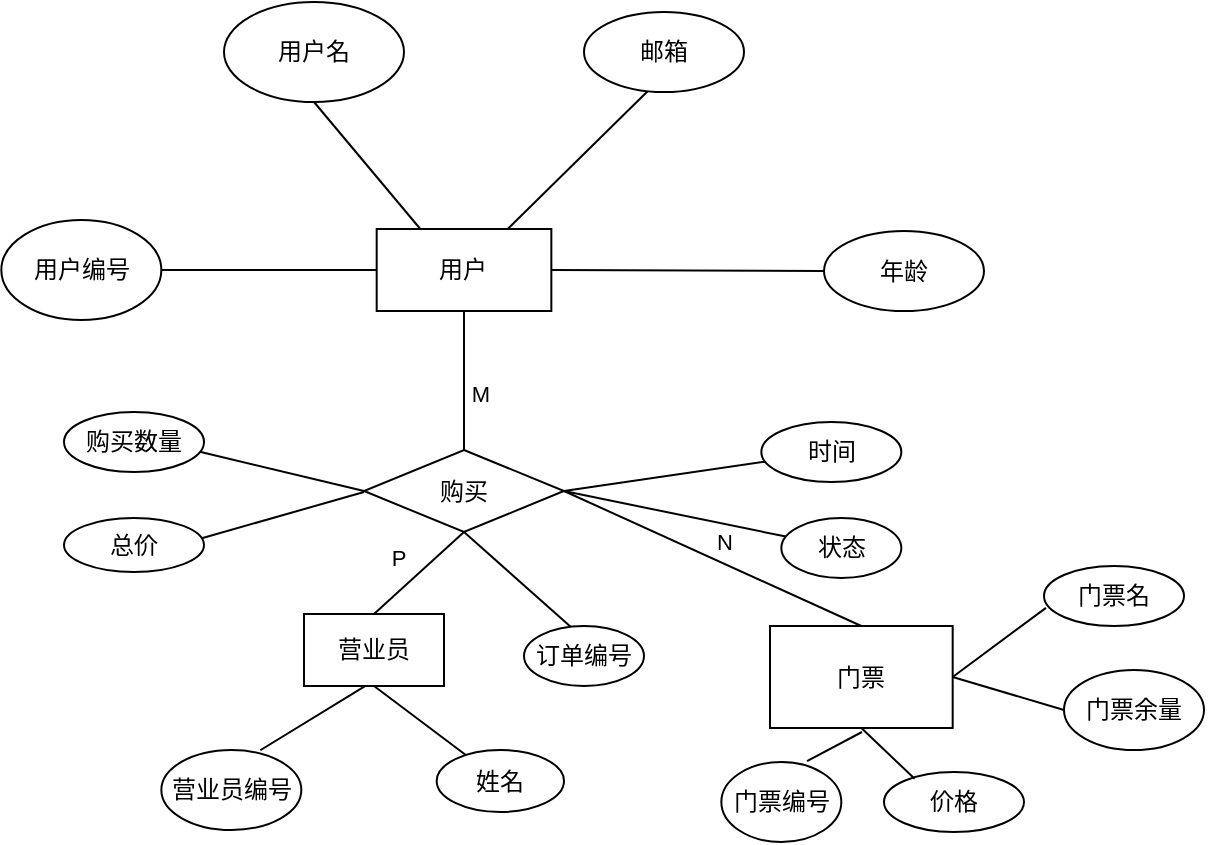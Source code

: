 <mxfile version="22.1.15" type="device">
  <diagram name="第 1 页" id="0L0xHpYgxT2nLlP7w6Iy">
    <mxGraphModel dx="863" dy="525" grid="1" gridSize="10" guides="1" tooltips="1" connect="1" arrows="1" fold="1" page="1" pageScale="1" pageWidth="827" pageHeight="1169" math="0" shadow="0">
      <root>
        <mxCell id="0" />
        <mxCell id="1" parent="0" />
        <mxCell id="yl0QPCInXAbFnPWnVZwa-1" value="营业员" style="rounded=0;whiteSpace=wrap;html=1;" parent="1" vertex="1">
          <mxGeometry x="280" y="591" width="70" height="36" as="geometry" />
        </mxCell>
        <mxCell id="yl0QPCInXAbFnPWnVZwa-4" value="" style="endArrow=none;html=1;rounded=0;exitX=0.5;exitY=1;exitDx=0;exitDy=0;" parent="1" edge="1" target="7fkhLobN1gcUfnk_-H-1-2" source="yl0QPCInXAbFnPWnVZwa-1">
          <mxGeometry width="50" height="50" relative="1" as="geometry">
            <mxPoint x="240" y="752.66" as="sourcePoint" />
            <mxPoint x="280" y="782.66" as="targetPoint" />
          </mxGeometry>
        </mxCell>
        <mxCell id="yl0QPCInXAbFnPWnVZwa-5" value="" style="endArrow=none;html=1;rounded=0;exitX=0.707;exitY=0.003;exitDx=0;exitDy=0;exitPerimeter=0;entryX=0.436;entryY=1.003;entryDx=0;entryDy=0;entryPerimeter=0;" parent="1" source="7fkhLobN1gcUfnk_-H-1-1" edge="1" target="yl0QPCInXAbFnPWnVZwa-1">
          <mxGeometry width="50" height="50" relative="1" as="geometry">
            <mxPoint x="262.99" y="663.64" as="sourcePoint" />
            <mxPoint x="310" y="630" as="targetPoint" />
          </mxGeometry>
        </mxCell>
        <mxCell id="yl0QPCInXAbFnPWnVZwa-6" value="门票" style="rounded=0;whiteSpace=wrap;html=1;" parent="1" vertex="1">
          <mxGeometry x="513.01" y="597" width="91.33" height="51" as="geometry" />
        </mxCell>
        <mxCell id="yl0QPCInXAbFnPWnVZwa-15" value="用户" style="rounded=0;whiteSpace=wrap;html=1;" parent="1" vertex="1">
          <mxGeometry x="316.34" y="398.5" width="87.33" height="41" as="geometry" />
        </mxCell>
        <mxCell id="yl0QPCInXAbFnPWnVZwa-20" value="" style="endArrow=none;html=1;rounded=0;entryX=0;entryY=0.5;entryDx=0;entryDy=0;" parent="1" source="7fkhLobN1gcUfnk_-H-1-22" target="yl0QPCInXAbFnPWnVZwa-15" edge="1">
          <mxGeometry width="50" height="50" relative="1" as="geometry">
            <mxPoint x="212.67" y="419" as="sourcePoint" />
            <mxPoint x="322.67" y="449" as="targetPoint" />
          </mxGeometry>
        </mxCell>
        <mxCell id="yl0QPCInXAbFnPWnVZwa-21" value="" style="endArrow=none;html=1;rounded=0;exitX=0.5;exitY=1;exitDx=0;exitDy=0;entryX=0.25;entryY=0;entryDx=0;entryDy=0;" parent="1" source="7fkhLobN1gcUfnk_-H-1-26" target="yl0QPCInXAbFnPWnVZwa-15" edge="1">
          <mxGeometry width="50" height="50" relative="1" as="geometry">
            <mxPoint x="292.67" y="339" as="sourcePoint" />
            <mxPoint x="272.67" y="329" as="targetPoint" />
          </mxGeometry>
        </mxCell>
        <mxCell id="yl0QPCInXAbFnPWnVZwa-22" value="" style="endArrow=none;html=1;rounded=0;entryX=1;entryY=0.5;entryDx=0;entryDy=0;exitX=0;exitY=0.5;exitDx=0;exitDy=0;" parent="1" source="7fkhLobN1gcUfnk_-H-1-24" target="yl0QPCInXAbFnPWnVZwa-15" edge="1">
          <mxGeometry width="50" height="50" relative="1" as="geometry">
            <mxPoint x="532.67" y="419" as="sourcePoint" />
            <mxPoint x="442.67" y="449" as="targetPoint" />
          </mxGeometry>
        </mxCell>
        <mxCell id="yl0QPCInXAbFnPWnVZwa-23" value="" style="endArrow=none;html=1;rounded=0;exitX=0.404;exitY=0.979;exitDx=0;exitDy=0;entryX=0.75;entryY=0;entryDx=0;entryDy=0;exitPerimeter=0;" parent="1" source="7fkhLobN1gcUfnk_-H-1-25" target="yl0QPCInXAbFnPWnVZwa-15" edge="1">
          <mxGeometry width="50" height="50" relative="1" as="geometry">
            <mxPoint x="448.67" y="339" as="sourcePoint" />
            <mxPoint x="406.67" y="449" as="targetPoint" />
          </mxGeometry>
        </mxCell>
        <mxCell id="yl0QPCInXAbFnPWnVZwa-24" value="购买" style="rhombus;whiteSpace=wrap;html=1;" parent="1" vertex="1">
          <mxGeometry x="310" y="509" width="100" height="41" as="geometry" />
        </mxCell>
        <mxCell id="yl0QPCInXAbFnPWnVZwa-26" value="" style="endArrow=none;html=1;rounded=0;entryX=1;entryY=0.5;entryDx=0;entryDy=0;exitX=0.5;exitY=0;exitDx=0;exitDy=0;" parent="1" source="yl0QPCInXAbFnPWnVZwa-6" target="yl0QPCInXAbFnPWnVZwa-24" edge="1">
          <mxGeometry width="50" height="50" relative="1" as="geometry">
            <mxPoint x="398.67" y="689" as="sourcePoint" />
            <mxPoint x="448.67" y="639" as="targetPoint" />
          </mxGeometry>
        </mxCell>
        <mxCell id="yl0QPCInXAbFnPWnVZwa-32" value="N" style="edgeLabel;html=1;align=center;verticalAlign=middle;resizable=0;points=[];" parent="yl0QPCInXAbFnPWnVZwa-26" vertex="1" connectable="0">
          <mxGeometry x="0.098" relative="1" as="geometry">
            <mxPoint x="13" y="-5" as="offset" />
          </mxGeometry>
        </mxCell>
        <mxCell id="yl0QPCInXAbFnPWnVZwa-28" value="" style="endArrow=none;html=1;rounded=0;exitX=0.5;exitY=0;exitDx=0;exitDy=0;entryX=0.5;entryY=1;entryDx=0;entryDy=0;" parent="1" source="yl0QPCInXAbFnPWnVZwa-1" target="yl0QPCInXAbFnPWnVZwa-24" edge="1">
          <mxGeometry width="50" height="50" relative="1" as="geometry">
            <mxPoint x="248.67" y="639" as="sourcePoint" />
            <mxPoint x="318.67" y="589" as="targetPoint" />
          </mxGeometry>
        </mxCell>
        <mxCell id="yl0QPCInXAbFnPWnVZwa-33" value="P" style="edgeLabel;html=1;align=center;verticalAlign=middle;resizable=0;points=[];" parent="yl0QPCInXAbFnPWnVZwa-28" vertex="1" connectable="0">
          <mxGeometry x="0.032" y="2" relative="1" as="geometry">
            <mxPoint x="-10" y="-6" as="offset" />
          </mxGeometry>
        </mxCell>
        <mxCell id="yl0QPCInXAbFnPWnVZwa-29" value="" style="endArrow=none;html=1;rounded=0;exitX=0.5;exitY=0;exitDx=0;exitDy=0;entryX=0.5;entryY=1;entryDx=0;entryDy=0;" parent="1" source="yl0QPCInXAbFnPWnVZwa-24" edge="1" target="yl0QPCInXAbFnPWnVZwa-15">
          <mxGeometry width="50" height="50" relative="1" as="geometry">
            <mxPoint x="322.67" y="509" as="sourcePoint" />
            <mxPoint x="368.67" y="449" as="targetPoint" />
          </mxGeometry>
        </mxCell>
        <mxCell id="yl0QPCInXAbFnPWnVZwa-31" value="M" style="edgeLabel;html=1;align=center;verticalAlign=middle;resizable=0;points=[];" parent="yl0QPCInXAbFnPWnVZwa-29" vertex="1" connectable="0">
          <mxGeometry x="-0.13" y="3" relative="1" as="geometry">
            <mxPoint x="11" y="2" as="offset" />
          </mxGeometry>
        </mxCell>
        <mxCell id="yl0QPCInXAbFnPWnVZwa-39" value="" style="endArrow=none;html=1;rounded=0;exitX=1;exitY=0.5;exitDx=0;exitDy=0;" parent="1" target="7fkhLobN1gcUfnk_-H-1-8" edge="1" source="yl0QPCInXAbFnPWnVZwa-24">
          <mxGeometry width="50" height="50" relative="1" as="geometry">
            <mxPoint x="458.67" y="574" as="sourcePoint" />
            <mxPoint x="550.386" y="590.716" as="targetPoint" />
          </mxGeometry>
        </mxCell>
        <mxCell id="yl0QPCInXAbFnPWnVZwa-41" value="" style="endArrow=none;html=1;rounded=0;entryX=0;entryY=0.5;entryDx=0;entryDy=0;exitX=0.955;exitY=0.655;exitDx=0;exitDy=0;exitPerimeter=0;" parent="1" source="7fkhLobN1gcUfnk_-H-1-4" target="yl0QPCInXAbFnPWnVZwa-24" edge="1">
          <mxGeometry width="50" height="50" relative="1" as="geometry">
            <mxPoint x="238.67" y="519" as="sourcePoint" />
            <mxPoint x="123.67" y="499" as="targetPoint" />
          </mxGeometry>
        </mxCell>
        <mxCell id="yl0QPCInXAbFnPWnVZwa-42" value="" style="endArrow=none;html=1;rounded=0;exitX=1;exitY=0.5;exitDx=0;exitDy=0;" parent="1" source="yl0QPCInXAbFnPWnVZwa-24" target="7fkhLobN1gcUfnk_-H-1-7" edge="1">
          <mxGeometry width="50" height="50" relative="1" as="geometry">
            <mxPoint x="448.67" y="569" as="sourcePoint" />
            <mxPoint x="508.67" y="519" as="targetPoint" />
          </mxGeometry>
        </mxCell>
        <mxCell id="oltE_psI0kAJGoFCheq_-1" value="" style="endArrow=none;html=1;rounded=0;entryX=0.5;entryY=1;entryDx=0;entryDy=0;exitX=0.386;exitY=0.01;exitDx=0;exitDy=0;exitPerimeter=0;" parent="1" source="7fkhLobN1gcUfnk_-H-1-3" target="yl0QPCInXAbFnPWnVZwa-24" edge="1">
          <mxGeometry width="50" height="50" relative="1" as="geometry">
            <mxPoint x="400" y="590" as="sourcePoint" />
            <mxPoint x="398.67" y="559" as="targetPoint" />
          </mxGeometry>
        </mxCell>
        <mxCell id="7fkhLobN1gcUfnk_-H-1-1" value="营业员编号" style="ellipse;whiteSpace=wrap;html=1;" vertex="1" parent="1">
          <mxGeometry x="208.67" y="659" width="70" height="40" as="geometry" />
        </mxCell>
        <mxCell id="7fkhLobN1gcUfnk_-H-1-2" value="姓名" style="ellipse;whiteSpace=wrap;html=1;" vertex="1" parent="1">
          <mxGeometry x="346.34" y="659" width="63.66" height="31" as="geometry" />
        </mxCell>
        <mxCell id="7fkhLobN1gcUfnk_-H-1-3" value="订单编号" style="ellipse;whiteSpace=wrap;html=1;" vertex="1" parent="1">
          <mxGeometry x="390" y="597" width="60" height="30" as="geometry" />
        </mxCell>
        <mxCell id="7fkhLobN1gcUfnk_-H-1-4" value="购买数量" style="ellipse;whiteSpace=wrap;html=1;" vertex="1" parent="1">
          <mxGeometry x="160" y="490" width="70" height="30" as="geometry" />
        </mxCell>
        <mxCell id="7fkhLobN1gcUfnk_-H-1-5" value="总价" style="ellipse;whiteSpace=wrap;html=1;" vertex="1" parent="1">
          <mxGeometry x="160" y="543" width="70" height="27" as="geometry" />
        </mxCell>
        <mxCell id="7fkhLobN1gcUfnk_-H-1-6" value="" style="endArrow=none;html=1;rounded=0;exitX=0.984;exitY=0.375;exitDx=0;exitDy=0;exitPerimeter=0;" edge="1" parent="1" source="7fkhLobN1gcUfnk_-H-1-5">
          <mxGeometry width="50" height="50" relative="1" as="geometry">
            <mxPoint x="380" y="560" as="sourcePoint" />
            <mxPoint x="310" y="530" as="targetPoint" />
          </mxGeometry>
        </mxCell>
        <mxCell id="7fkhLobN1gcUfnk_-H-1-7" value="时间" style="ellipse;whiteSpace=wrap;html=1;" vertex="1" parent="1">
          <mxGeometry x="508.67" y="495" width="70" height="30" as="geometry" />
        </mxCell>
        <mxCell id="7fkhLobN1gcUfnk_-H-1-8" value="状态" style="ellipse;whiteSpace=wrap;html=1;" vertex="1" parent="1">
          <mxGeometry x="518.67" y="543" width="60" height="30" as="geometry" />
        </mxCell>
        <mxCell id="7fkhLobN1gcUfnk_-H-1-9" value="门票编号" style="ellipse;whiteSpace=wrap;html=1;" vertex="1" parent="1">
          <mxGeometry x="488.67" y="665" width="60" height="40" as="geometry" />
        </mxCell>
        <mxCell id="7fkhLobN1gcUfnk_-H-1-10" value="" style="endArrow=none;html=1;rounded=0;exitX=0.714;exitY=-0.01;exitDx=0;exitDy=0;exitPerimeter=0;" edge="1" parent="1" source="7fkhLobN1gcUfnk_-H-1-9">
          <mxGeometry width="50" height="50" relative="1" as="geometry">
            <mxPoint x="380" y="770" as="sourcePoint" />
            <mxPoint x="559" y="650" as="targetPoint" />
          </mxGeometry>
        </mxCell>
        <mxCell id="7fkhLobN1gcUfnk_-H-1-11" value="价格" style="ellipse;whiteSpace=wrap;html=1;" vertex="1" parent="1">
          <mxGeometry x="570" y="670" width="70" height="30" as="geometry" />
        </mxCell>
        <mxCell id="7fkhLobN1gcUfnk_-H-1-13" value="" style="endArrow=none;html=1;rounded=0;entryX=0.219;entryY=0.113;entryDx=0;entryDy=0;entryPerimeter=0;exitX=0.5;exitY=1;exitDx=0;exitDy=0;" edge="1" parent="1" source="yl0QPCInXAbFnPWnVZwa-6" target="7fkhLobN1gcUfnk_-H-1-11">
          <mxGeometry width="50" height="50" relative="1" as="geometry">
            <mxPoint x="380" y="770" as="sourcePoint" />
            <mxPoint x="430" y="720" as="targetPoint" />
          </mxGeometry>
        </mxCell>
        <mxCell id="7fkhLobN1gcUfnk_-H-1-14" value="门票余量" style="ellipse;whiteSpace=wrap;html=1;" vertex="1" parent="1">
          <mxGeometry x="660" y="619" width="70" height="40" as="geometry" />
        </mxCell>
        <mxCell id="7fkhLobN1gcUfnk_-H-1-16" value="门票名" style="ellipse;whiteSpace=wrap;html=1;" vertex="1" parent="1">
          <mxGeometry x="650" y="567" width="70" height="30" as="geometry" />
        </mxCell>
        <mxCell id="7fkhLobN1gcUfnk_-H-1-17" value="" style="endArrow=none;html=1;rounded=0;entryX=0.014;entryY=0.698;entryDx=0;entryDy=0;entryPerimeter=0;exitX=1;exitY=0.5;exitDx=0;exitDy=0;" edge="1" parent="1" source="yl0QPCInXAbFnPWnVZwa-6" target="7fkhLobN1gcUfnk_-H-1-16">
          <mxGeometry width="50" height="50" relative="1" as="geometry">
            <mxPoint x="610" y="610" as="sourcePoint" />
            <mxPoint x="430" y="720" as="targetPoint" />
          </mxGeometry>
        </mxCell>
        <mxCell id="7fkhLobN1gcUfnk_-H-1-20" value="" style="endArrow=none;html=1;rounded=0;entryX=0;entryY=0.5;entryDx=0;entryDy=0;exitX=1;exitY=0.5;exitDx=0;exitDy=0;" edge="1" parent="1" source="yl0QPCInXAbFnPWnVZwa-6" target="7fkhLobN1gcUfnk_-H-1-14">
          <mxGeometry width="50" height="50" relative="1" as="geometry">
            <mxPoint x="380" y="770" as="sourcePoint" />
            <mxPoint x="430" y="720" as="targetPoint" />
          </mxGeometry>
        </mxCell>
        <mxCell id="7fkhLobN1gcUfnk_-H-1-22" value="用户编号" style="ellipse;whiteSpace=wrap;html=1;" vertex="1" parent="1">
          <mxGeometry x="128.67" y="394" width="80" height="50" as="geometry" />
        </mxCell>
        <mxCell id="7fkhLobN1gcUfnk_-H-1-24" value="年龄" style="ellipse;whiteSpace=wrap;html=1;" vertex="1" parent="1">
          <mxGeometry x="540" y="399.5" width="80" height="40" as="geometry" />
        </mxCell>
        <mxCell id="7fkhLobN1gcUfnk_-H-1-25" value="邮箱" style="ellipse;whiteSpace=wrap;html=1;" vertex="1" parent="1">
          <mxGeometry x="420" y="290" width="80" height="40" as="geometry" />
        </mxCell>
        <mxCell id="7fkhLobN1gcUfnk_-H-1-26" value="用户名" style="ellipse;whiteSpace=wrap;html=1;" vertex="1" parent="1">
          <mxGeometry x="240" y="285" width="90" height="50" as="geometry" />
        </mxCell>
      </root>
    </mxGraphModel>
  </diagram>
</mxfile>
